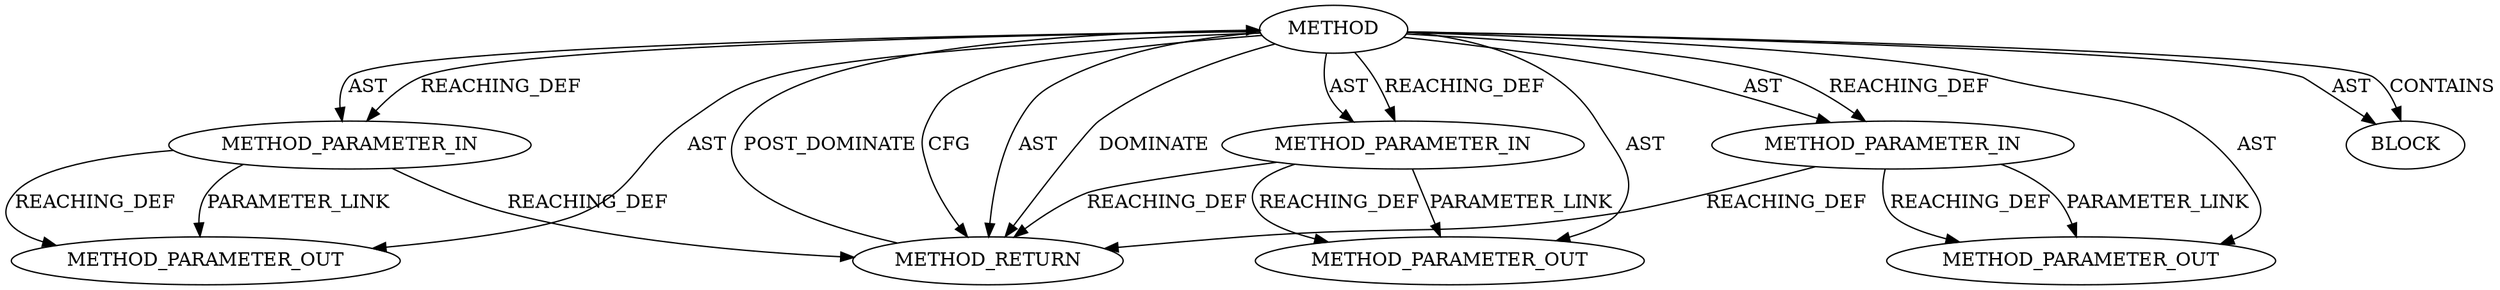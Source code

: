 digraph {
  2791 [label=METHOD_PARAMETER_OUT ORDER=3 CODE="p3" IS_VARIADIC=false TYPE_FULL_NAME="ANY" EVALUATION_STRATEGY="BY_VALUE" INDEX=3 NAME="p3"]
  2152 [label=METHOD AST_PARENT_TYPE="NAMESPACE_BLOCK" AST_PARENT_FULL_NAME="<global>" ORDER=0 CODE="<empty>" FULL_NAME="memset" IS_EXTERNAL=true FILENAME="<empty>" SIGNATURE="" NAME="memset"]
  2155 [label=METHOD_PARAMETER_IN ORDER=3 CODE="p3" IS_VARIADIC=false TYPE_FULL_NAME="ANY" EVALUATION_STRATEGY="BY_VALUE" INDEX=3 NAME="p3"]
  2789 [label=METHOD_PARAMETER_OUT ORDER=1 CODE="p1" IS_VARIADIC=false TYPE_FULL_NAME="ANY" EVALUATION_STRATEGY="BY_VALUE" INDEX=1 NAME="p1"]
  2157 [label=METHOD_RETURN ORDER=2 CODE="RET" TYPE_FULL_NAME="ANY" EVALUATION_STRATEGY="BY_VALUE"]
  2156 [label=BLOCK ORDER=1 ARGUMENT_INDEX=1 CODE="<empty>" TYPE_FULL_NAME="ANY"]
  2154 [label=METHOD_PARAMETER_IN ORDER=2 CODE="p2" IS_VARIADIC=false TYPE_FULL_NAME="ANY" EVALUATION_STRATEGY="BY_VALUE" INDEX=2 NAME="p2"]
  2790 [label=METHOD_PARAMETER_OUT ORDER=2 CODE="p2" IS_VARIADIC=false TYPE_FULL_NAME="ANY" EVALUATION_STRATEGY="BY_VALUE" INDEX=2 NAME="p2"]
  2153 [label=METHOD_PARAMETER_IN ORDER=1 CODE="p1" IS_VARIADIC=false TYPE_FULL_NAME="ANY" EVALUATION_STRATEGY="BY_VALUE" INDEX=1 NAME="p1"]
  2152 -> 2157 [label=CFG ]
  2152 -> 2155 [label=REACHING_DEF VARIABLE=""]
  2157 -> 2152 [label=POST_DOMINATE ]
  2152 -> 2156 [label=AST ]
  2154 -> 2790 [label=REACHING_DEF VARIABLE="p2"]
  2153 -> 2789 [label=REACHING_DEF VARIABLE="p1"]
  2152 -> 2157 [label=AST ]
  2155 -> 2791 [label=REACHING_DEF VARIABLE="p3"]
  2152 -> 2153 [label=AST ]
  2152 -> 2154 [label=REACHING_DEF VARIABLE=""]
  2152 -> 2789 [label=AST ]
  2152 -> 2154 [label=AST ]
  2154 -> 2157 [label=REACHING_DEF VARIABLE="p2"]
  2152 -> 2790 [label=AST ]
  2152 -> 2791 [label=AST ]
  2154 -> 2790 [label=PARAMETER_LINK ]
  2152 -> 2155 [label=AST ]
  2152 -> 2157 [label=DOMINATE ]
  2155 -> 2157 [label=REACHING_DEF VARIABLE="p3"]
  2153 -> 2157 [label=REACHING_DEF VARIABLE="p1"]
  2152 -> 2156 [label=CONTAINS ]
  2152 -> 2153 [label=REACHING_DEF VARIABLE=""]
  2153 -> 2789 [label=PARAMETER_LINK ]
  2155 -> 2791 [label=PARAMETER_LINK ]
}
